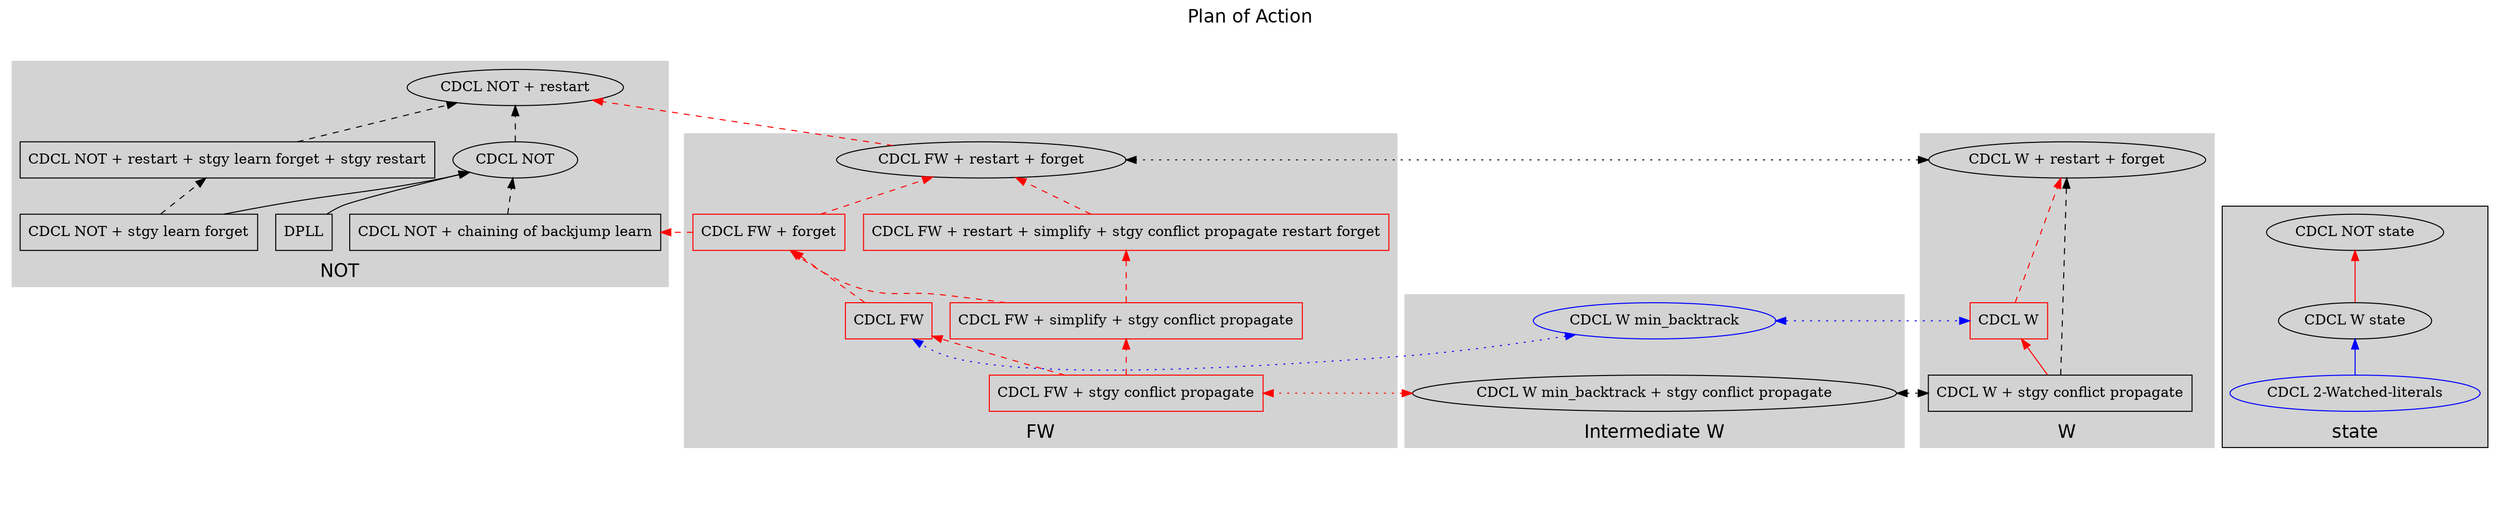 //dot -o CDCL.pdf -Tpdf CDCL.dot
Digraph CDCL {
	rankdir=BT;
	graph [label="Plan of Action\n\n", labelloc=t; labeljust=center, fontname=Helvetica, fontsize=18];
	minlen=100;
	
	newrank=true;
	
	subgraph cluster_not {
		label="NOT";
		style=filled;
		color=lightgrey;
  		CDCL_NOT_restart [label="CDCL NOT + restart"];
  		CDCL_NOT [label="CDCL NOT"];
  		CDCL_NOT_restart_stgy_learn_forget_restart[label="CDCL NOT + restart + stgy learn forget + stgy restart", shape=box];
  		CDCL_NOT_chaining [label="CDCL NOT + chaining of backjump learn", shape=box];
  		DPLL [label="DPLL", shape=box];
		CDCL_NOT_stgy_learn_forget [label="CDCL NOT + stgy learn forget", shape=box];
				
		
	}

	CDCL_NOT_stgy_learn_forget -> CDCL_NOT;
	CDCL_NOT -> CDCL_NOT_restart [style=dashed];
	CDCL_NOT_stgy_learn_forget -> CDCL_NOT_restart_stgy_learn_forget_restart [style=dashed];
	CDCL_NOT_restart_stgy_learn_forget_restart -> CDCL_NOT_restart [style=dashed];
	DPLL -> CDCL_NOT;

	CDCL_NOT_chaining -> CDCL_NOT [style=dashed];
	subgraph cluster_phantom{
	  style = invis;
	  
  	subgraph cluster_w_fw {
  		label="Intermediate W";
  		style=filled;
  		color=lightgrey;
  		CDCL_W_min_backtrack [label="CDCL W min_backtrack", color=blue];
  		CDCL_W_min_backtrack_stgy_conflict_propagate [label="CDCL W min_backtrack + stgy conflict propagate"];
  	}
  	subgraph cluster_fw {
  		style=filled;
  		color=lightgrey;
  		label="FW";
  		CDCL_FW [label="CDCL FW", color=red, shape=box];
  		CDCL_FW_forget [label="CDCL FW + forget", color=red, shape=box];
		
  		CDCL_FW_stgy_conflict_propagate_simplify_restart [label="CDCL FW + restart + simplify + stgy conflict propagate restart forget", color=red, shape=box];
  		CDCL_FW_simplify_stgy_conflict_propagate [label="CDCL FW + simplify + stgy conflict propagate", color=red, shape=box];
  		CDCL_FW_stgy_conflict_propagate [label="CDCL FW + stgy conflict propagate", color=red, shape=box];
  		CDCL_FW_forget_restart [label="CDCL FW + restart + forget"];
  	}
	}
	CDCL_FW_stgy_conflict_propagate_simplify_restart -> CDCL_FW_forget_restart [style=dashed, color=red];
	CDCL_FW_forget -> CDCL_NOT_chaining [style=dashed, color=red];
	CDCL_FW_forget -> CDCL_FW_forget_restart [style=dashed, color=red];
	CDCL_FW_forget_restart -> CDCL_NOT_restart [style=dashed, color=red];
	CDCL_FW -> CDCL_FW_forget [style=dashed, color=red];
	CDCL_FW_stgy_conflict_propagate ->  CDCL_FW[style=dashed, color=red];
	CDCL_FW_stgy_conflict_propagate -> CDCL_FW_simplify_stgy_conflict_propagate[style=dashed, color=red];
	CDCL_FW_simplify_stgy_conflict_propagate -> CDCL_FW_stgy_conflict_propagate_simplify_restart[style=dashed, color=red];


	subgraph cluster_w {
		label="W";
		style=filled;
		color=lightgrey;
		CDCL_W [label="CDCL W", color=red, shape=box];
		CDCL_W_forget_restart [label="CDCL W + restart + forget"];
		CDCL_W_stgy_conflict_propagate [label="CDCL W + stgy conflict propagate", shape=box];
	}
	CDCL_W -> CDCL_W_forget_restart[color=red, style=dashed];
	CDCL_W_stgy_conflict_propagate -> CDCL_W_forget_restart[style=dashed];
	CDCL_W_stgy_conflict_propagate -> CDCL_W[color=red];
	CDCL_W_forget_restart -> CDCL_FW_forget_restart[style=dotted, dir="both"];

	CDCL_W_min_backtrack -> CDCL_FW[style=dotted, dir="both", color=blue];
	CDCL_W_min_backtrack -> CDCL_W[style=dotted, dir="both", color=blue];

	CDCL_W_min_backtrack_stgy_conflict_propagate -> CDCL_W_stgy_conflict_propagate[style=dotted, dir="both"];
	CDCL_W_min_backtrack_stgy_conflict_propagate -> CDCL_FW_stgy_conflict_propagate[style=dotted, dir="both", color=red];
	CDCL_FW_simplify_stgy_conflict_propagate -> CDCL_FW_forget[style=dashed, color = red];
	

	subgraph cluster_state {
		label="state";
		style=filled;
		CDCL_NOT_state [label="CDCL NOT state"];
		CDCL_W_state [label="CDCL W state"];
		CDCL_WL [label="CDCL 2-Watched-literals", color=blue];
	}

	CDCL_W_state -> CDCL_NOT_state[color=red];
	CDCL_WL -> CDCL_W_state[color=blue];
	
	{rank=same;
		CDCL_W
		//CDCL_NOT
		CDCL_W_min_backtrack
		CDCL_FW
		
		};

	{rank=same;
		CDCL_W_forget_restart;
		CDCL_FW_forget_restart;
		
	}

	{rank=sink
		CDCL_W_min_backtrack_stgy_conflict_propagate
		CDCL_W_stgy_conflict_propagate
		CDCL_FW_stgy_conflict_propagate
	}
	
	{rank=same
		CDCL_NOT_chaining
		CDCL_FW_forget
		DPLL
		CDCL_NOT_stgy_learn_forget
		//CDCL_FW
	}
}